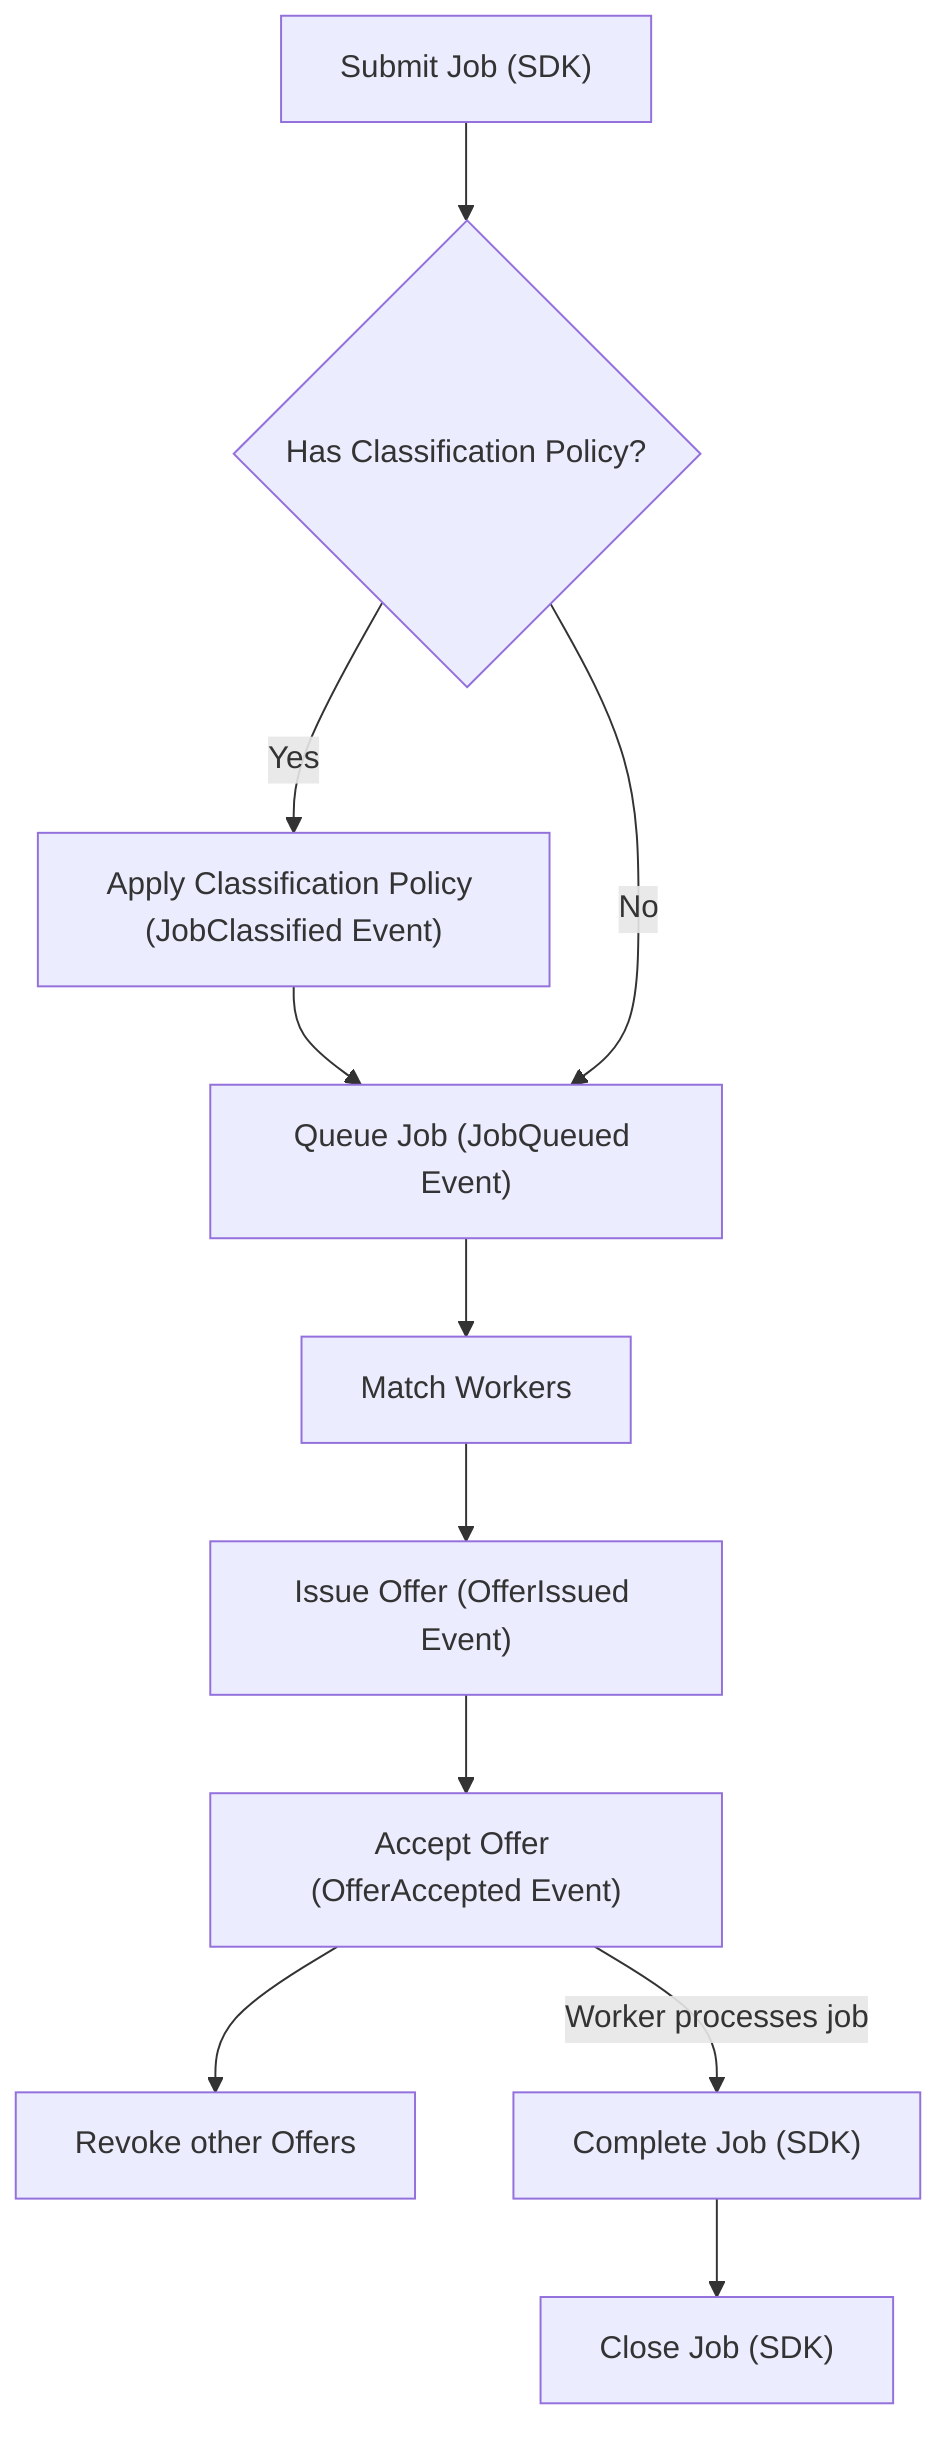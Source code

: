 graph TD
    Create["Submit Job (SDK)"] -->HasCP{Has Classification Policy?}
    HasCP-->|Yes| Classify["Apply Classification Policy (JobClassified Event)"]-->Queue
    HasCP-->|No| Queue["Queue Job (JobQueued Event)"]
    Queue-->Match[Match Workers]
    Match-->Issue["Issue Offer (OfferIssued Event)"]
    Issue-->Accept["Accept Offer (OfferAccepted Event)"]
    Accept-->Revoke["Revoke other Offers"]
    Accept-->|Worker processes job|Complete
    Complete["Complete Job (SDK)"]-->Close["Close Job (SDK)"]
